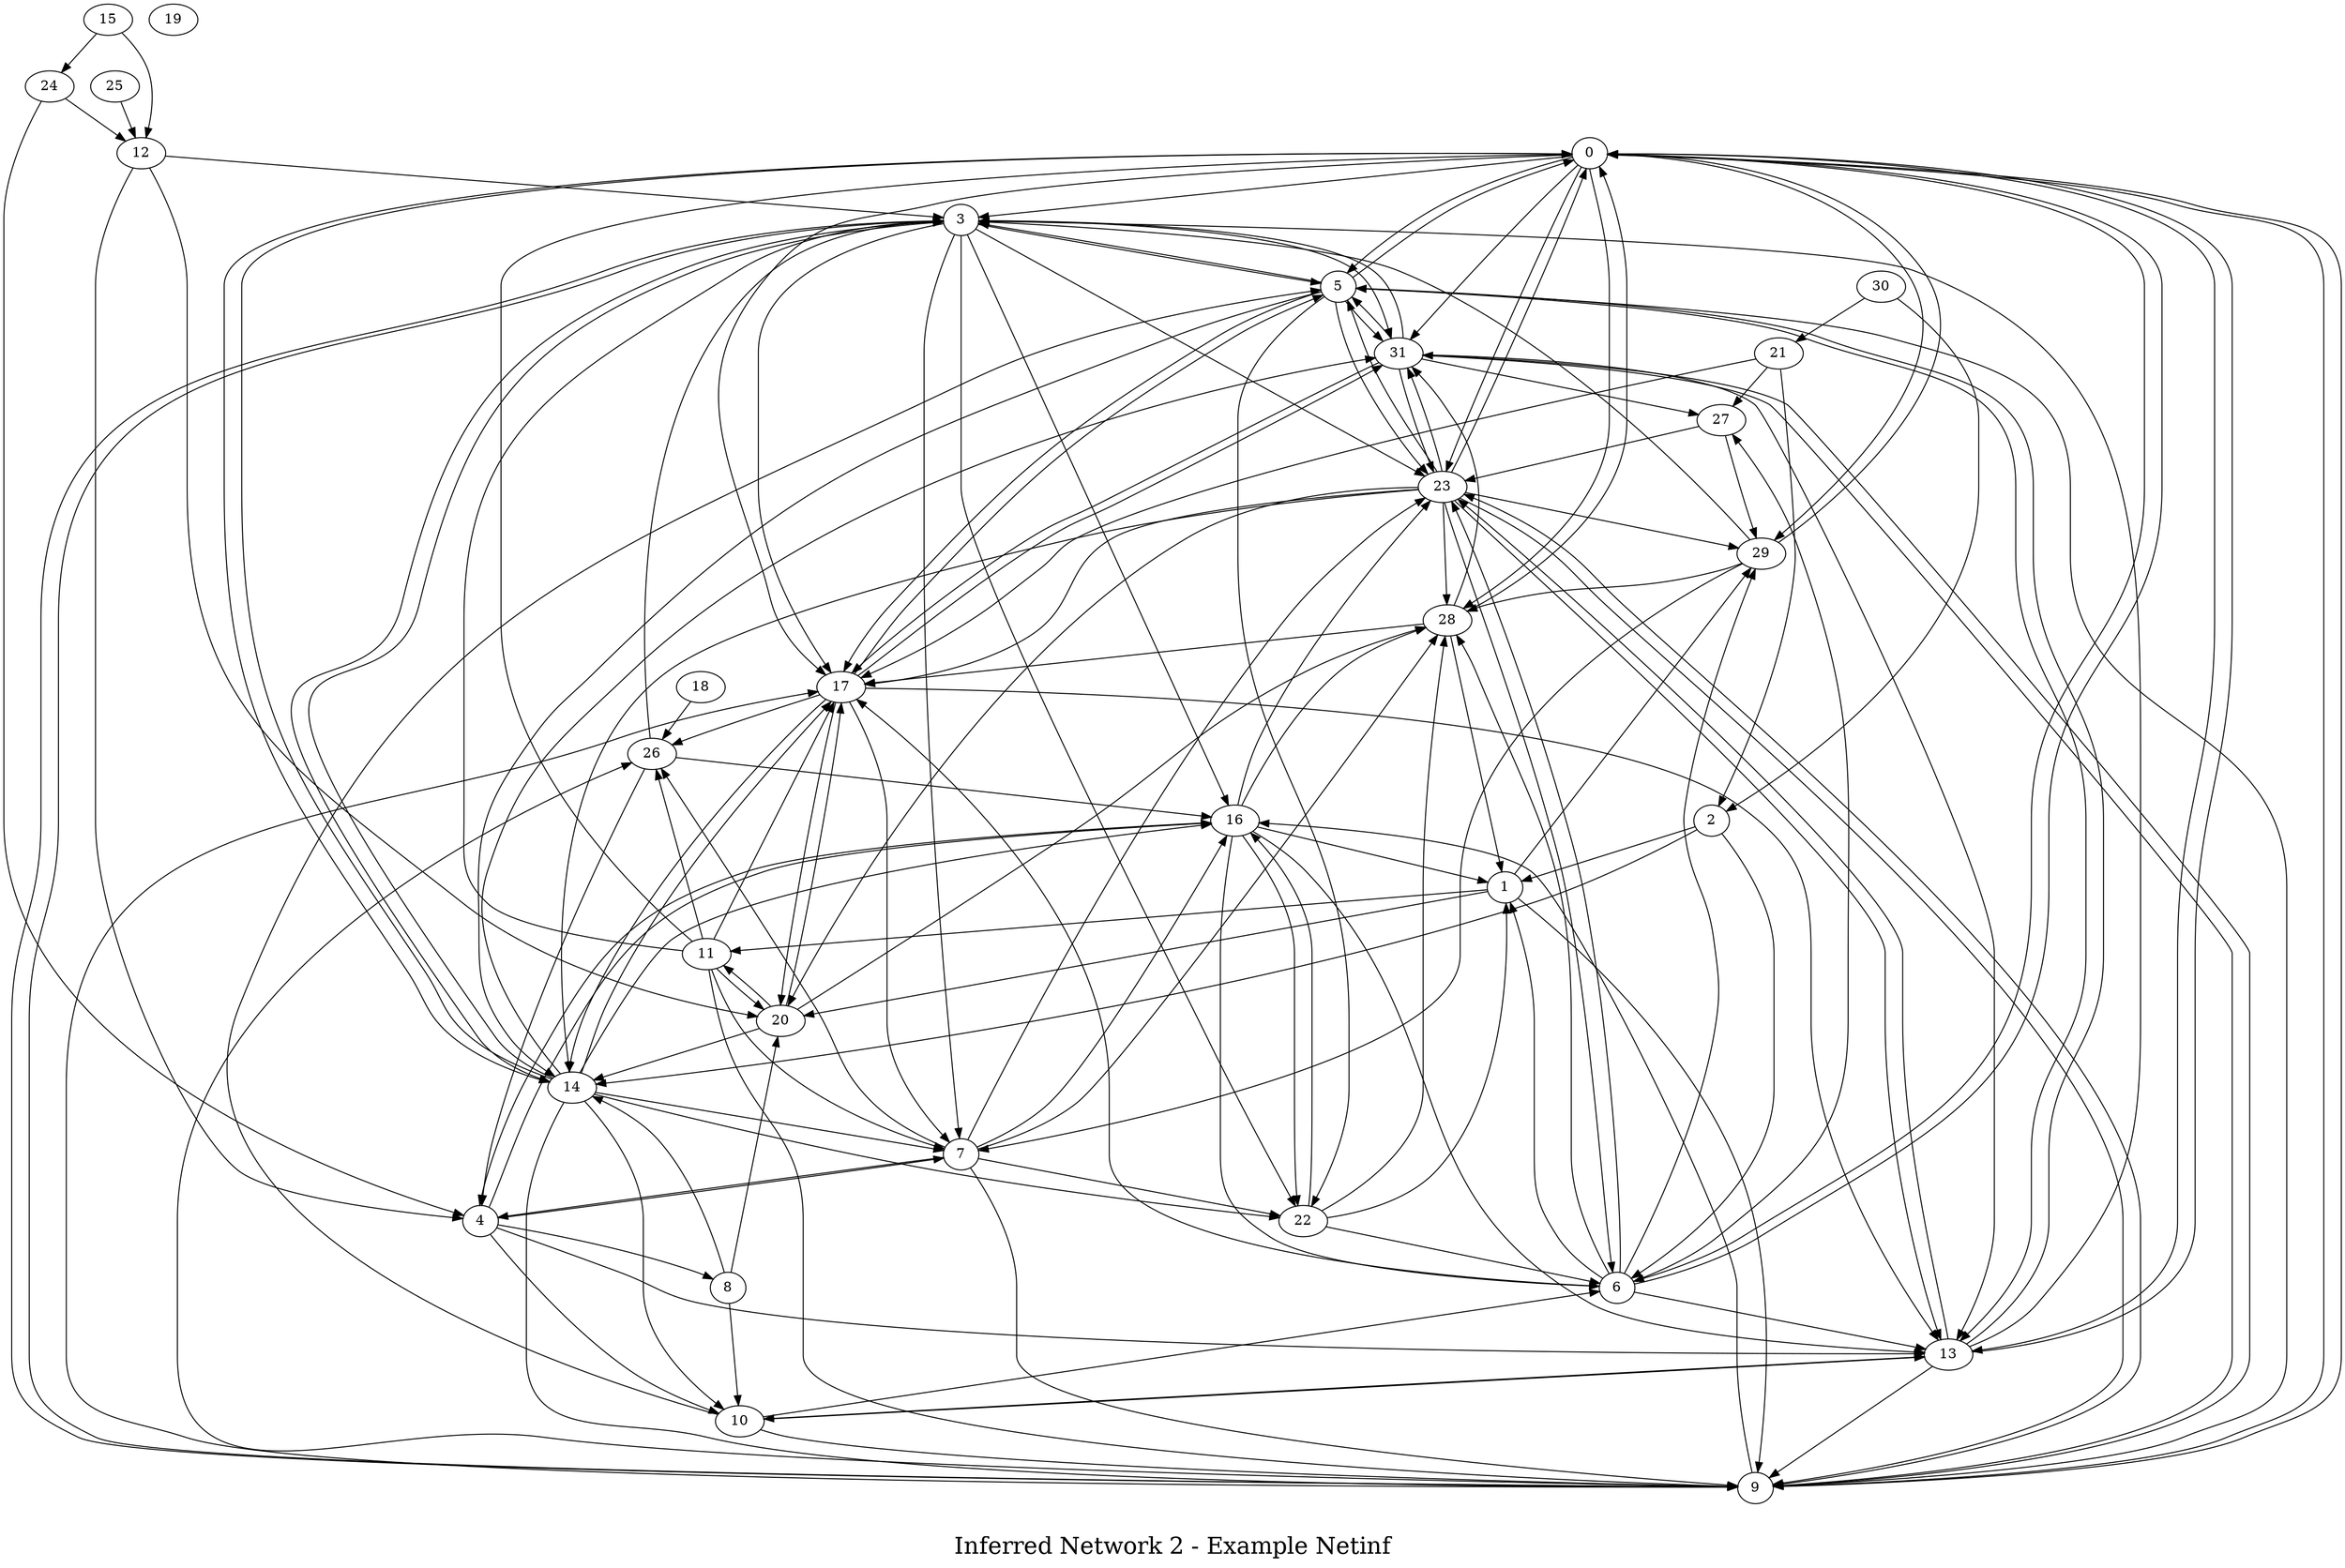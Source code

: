 /*****
Inferred Network 2 - Example Netinf
*****/

digraph G {
  graph [splines=true overlap=false]
  node  [shape=ellipse, width=0.3, height=0.3]
  0 [label="0"];
  1 [label="1"];
  2 [label="2"];
  3 [label="3"];
  4 [label="4"];
  5 [label="5"];
  6 [label="6"];
  7 [label="7"];
  8 [label="8"];
  9 [label="9"];
  10 [label="10"];
  11 [label="11"];
  12 [label="12"];
  13 [label="13"];
  14 [label="14"];
  15 [label="15"];
  16 [label="16"];
  17 [label="17"];
  18 [label="18"];
  19 [label="19"];
  20 [label="20"];
  21 [label="21"];
  22 [label="22"];
  23 [label="23"];
  24 [label="24"];
  25 [label="25"];
  26 [label="26"];
  27 [label="27"];
  28 [label="28"];
  29 [label="29"];
  30 [label="30"];
  31 [label="31"];
  0 -> 3;
  0 -> 5;
  0 -> 6;
  0 -> 9;
  0 -> 13;
  0 -> 14;
  0 -> 17;
  0 -> 23;
  0 -> 28;
  0 -> 29;
  0 -> 31;
  1 -> 9;
  1 -> 11;
  1 -> 20;
  1 -> 29;
  2 -> 1;
  2 -> 6;
  2 -> 14;
  3 -> 5;
  3 -> 7;
  3 -> 9;
  3 -> 14;
  3 -> 16;
  3 -> 17;
  3 -> 22;
  3 -> 23;
  3 -> 31;
  4 -> 7;
  4 -> 8;
  4 -> 10;
  4 -> 13;
  4 -> 16;
  5 -> 0;
  5 -> 3;
  5 -> 13;
  5 -> 14;
  5 -> 17;
  5 -> 22;
  5 -> 23;
  5 -> 31;
  6 -> 0;
  6 -> 1;
  6 -> 13;
  6 -> 17;
  6 -> 23;
  6 -> 27;
  6 -> 28;
  6 -> 29;
  7 -> 4;
  7 -> 9;
  7 -> 16;
  7 -> 22;
  7 -> 23;
  7 -> 26;
  7 -> 28;
  8 -> 10;
  8 -> 14;
  8 -> 20;
  9 -> 0;
  9 -> 3;
  9 -> 5;
  9 -> 16;
  9 -> 17;
  9 -> 23;
  9 -> 26;
  9 -> 31;
  10 -> 5;
  10 -> 6;
  10 -> 9;
  10 -> 13;
  11 -> 0;
  11 -> 3;
  11 -> 7;
  11 -> 9;
  11 -> 17;
  11 -> 20;
  11 -> 26;
  12 -> 3;
  12 -> 4;
  12 -> 20;
  13 -> 0;
  13 -> 3;
  13 -> 5;
  13 -> 9;
  13 -> 10;
  13 -> 23;
  14 -> 0;
  14 -> 3;
  14 -> 7;
  14 -> 9;
  14 -> 10;
  14 -> 16;
  14 -> 17;
  14 -> 22;
  14 -> 31;
  15 -> 12;
  15 -> 24;
  16 -> 1;
  16 -> 4;
  16 -> 6;
  16 -> 13;
  16 -> 22;
  16 -> 23;
  16 -> 28;
  17 -> 5;
  17 -> 7;
  17 -> 13;
  17 -> 14;
  17 -> 20;
  17 -> 26;
  17 -> 31;
  18 -> 26;
  20 -> 11;
  20 -> 14;
  20 -> 17;
  20 -> 28;
  21 -> 2;
  21 -> 17;
  21 -> 27;
  22 -> 1;
  22 -> 6;
  22 -> 16;
  22 -> 28;
  23 -> 0;
  23 -> 5;
  23 -> 6;
  23 -> 9;
  23 -> 13;
  23 -> 14;
  23 -> 17;
  23 -> 20;
  23 -> 28;
  23 -> 29;
  23 -> 31;
  24 -> 4;
  24 -> 12;
  25 -> 12;
  26 -> 3;
  26 -> 4;
  26 -> 16;
  27 -> 23;
  27 -> 29;
  28 -> 0;
  28 -> 1;
  28 -> 17;
  28 -> 31;
  29 -> 0;
  29 -> 3;
  29 -> 7;
  29 -> 28;
  30 -> 2;
  30 -> 21;
  31 -> 3;
  31 -> 5;
  31 -> 9;
  31 -> 13;
  31 -> 17;
  31 -> 23;
  31 -> 27;
  label = "\nInferred Network 2 - Example Netinf\n";  fontsize=24;
}
